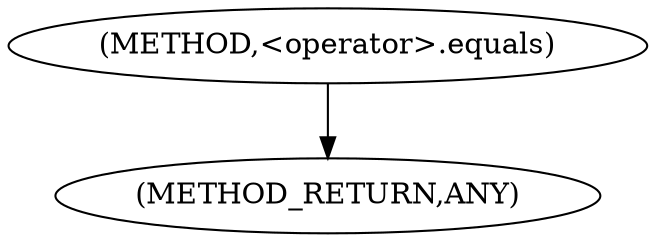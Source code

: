 digraph "&lt;operator&gt;.equals" {  
"111669149724" [label = <(METHOD,&lt;operator&gt;.equals)> ]
"128849018908" [label = <(METHOD_RETURN,ANY)> ]
  "111669149724" -> "128849018908" 
}
